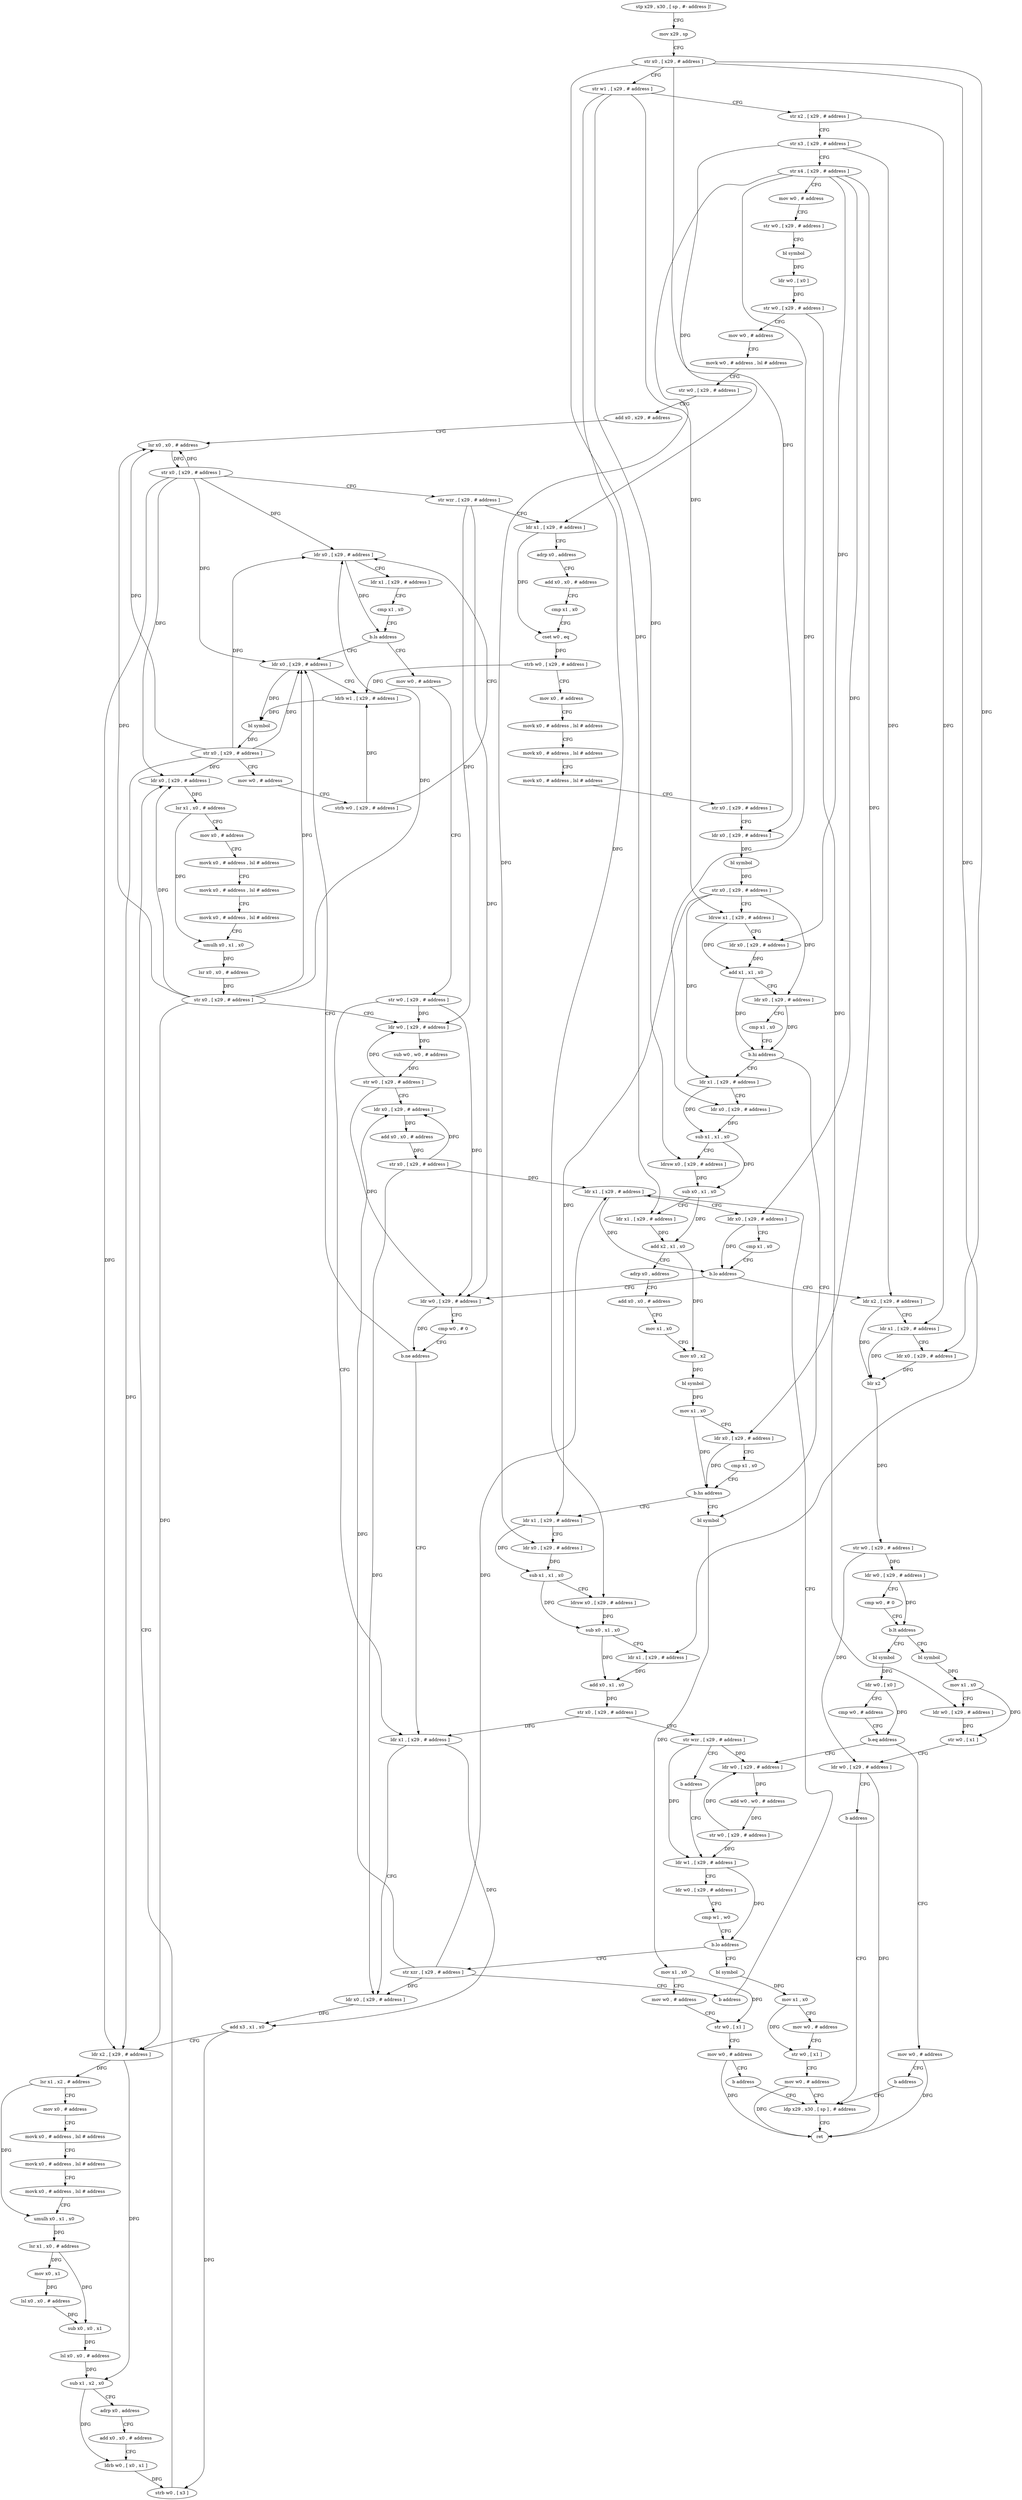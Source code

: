 digraph "func" {
"394528" [label = "stp x29 , x30 , [ sp , #- address ]!" ]
"394532" [label = "mov x29 , sp" ]
"394536" [label = "str x0 , [ x29 , # address ]" ]
"394540" [label = "str w1 , [ x29 , # address ]" ]
"394544" [label = "str x2 , [ x29 , # address ]" ]
"394548" [label = "str x3 , [ x29 , # address ]" ]
"394552" [label = "str x4 , [ x29 , # address ]" ]
"394556" [label = "mov w0 , # address" ]
"394560" [label = "str w0 , [ x29 , # address ]" ]
"394564" [label = "bl symbol" ]
"394568" [label = "ldr w0 , [ x0 ]" ]
"394572" [label = "str w0 , [ x29 , # address ]" ]
"394576" [label = "mov w0 , # address" ]
"394580" [label = "movk w0 , # address , lsl # address" ]
"394584" [label = "str w0 , [ x29 , # address ]" ]
"394588" [label = "add x0 , x29 , # address" ]
"394592" [label = "lsr x0 , x0 , # address" ]
"394596" [label = "str x0 , [ x29 , # address ]" ]
"394600" [label = "str wzr , [ x29 , # address ]" ]
"394604" [label = "ldr x1 , [ x29 , # address ]" ]
"394608" [label = "adrp x0 , address" ]
"394612" [label = "add x0 , x0 , # address" ]
"394616" [label = "cmp x1 , x0" ]
"394620" [label = "cset w0 , eq" ]
"394624" [label = "strb w0 , [ x29 , # address ]" ]
"394628" [label = "mov x0 , # address" ]
"394632" [label = "movk x0 , # address , lsl # address" ]
"394636" [label = "movk x0 , # address , lsl # address" ]
"394640" [label = "movk x0 , # address , lsl # address" ]
"394644" [label = "str x0 , [ x29 , # address ]" ]
"394648" [label = "ldr x0 , [ x29 , # address ]" ]
"394652" [label = "bl symbol" ]
"394656" [label = "str x0 , [ x29 , # address ]" ]
"394660" [label = "ldrsw x1 , [ x29 , # address ]" ]
"394664" [label = "ldr x0 , [ x29 , # address ]" ]
"394668" [label = "add x1 , x1 , x0" ]
"394672" [label = "ldr x0 , [ x29 , # address ]" ]
"394676" [label = "cmp x1 , x0" ]
"394680" [label = "b.hi address" ]
"394748" [label = "bl symbol" ]
"394684" [label = "ldr x1 , [ x29 , # address ]" ]
"394752" [label = "mov x1 , x0" ]
"394756" [label = "mov w0 , # address" ]
"394760" [label = "str w0 , [ x1 ]" ]
"394764" [label = "mov w0 , # address" ]
"394768" [label = "b address" ]
"395164" [label = "ldp x29 , x30 , [ sp ] , # address" ]
"394688" [label = "ldr x0 , [ x29 , # address ]" ]
"394692" [label = "sub x1 , x1 , x0" ]
"394696" [label = "ldrsw x0 , [ x29 , # address ]" ]
"394700" [label = "sub x0 , x1 , x0" ]
"394704" [label = "ldr x1 , [ x29 , # address ]" ]
"394708" [label = "add x2 , x1 , x0" ]
"394712" [label = "adrp x0 , address" ]
"394716" [label = "add x0 , x0 , # address" ]
"394720" [label = "mov x1 , x0" ]
"394724" [label = "mov x0 , x2" ]
"394728" [label = "bl symbol" ]
"394732" [label = "mov x1 , x0" ]
"394736" [label = "ldr x0 , [ x29 , # address ]" ]
"394740" [label = "cmp x1 , x0" ]
"394744" [label = "b.hs address" ]
"394772" [label = "ldr x1 , [ x29 , # address ]" ]
"395168" [label = "ret" ]
"394776" [label = "ldr x0 , [ x29 , # address ]" ]
"394780" [label = "sub x1 , x1 , x0" ]
"394784" [label = "ldrsw x0 , [ x29 , # address ]" ]
"394788" [label = "sub x0 , x1 , x0" ]
"394792" [label = "ldr x1 , [ x29 , # address ]" ]
"394796" [label = "add x0 , x1 , x0" ]
"394800" [label = "str x0 , [ x29 , # address ]" ]
"394804" [label = "str wzr , [ x29 , # address ]" ]
"394808" [label = "b address" ]
"395128" [label = "ldr w1 , [ x29 , # address ]" ]
"395132" [label = "ldr w0 , [ x29 , # address ]" ]
"395136" [label = "cmp w1 , w0" ]
"395140" [label = "b.lo address" ]
"394812" [label = "str xzr , [ x29 , # address ]" ]
"395144" [label = "bl symbol" ]
"394816" [label = "b address" ]
"395020" [label = "ldr x1 , [ x29 , # address ]" ]
"395148" [label = "mov x1 , x0" ]
"395152" [label = "mov w0 , # address" ]
"395156" [label = "str w0 , [ x1 ]" ]
"395160" [label = "mov w0 , # address" ]
"395024" [label = "ldr x0 , [ x29 , # address ]" ]
"395028" [label = "cmp x1 , x0" ]
"395032" [label = "b.lo address" ]
"394820" [label = "ldr w0 , [ x29 , # address ]" ]
"395036" [label = "ldr x2 , [ x29 , # address ]" ]
"394824" [label = "cmp w0 , # 0" ]
"394828" [label = "b.ne address" ]
"394880" [label = "ldr x1 , [ x29 , # address ]" ]
"394832" [label = "ldr x0 , [ x29 , # address ]" ]
"395040" [label = "ldr x1 , [ x29 , # address ]" ]
"395044" [label = "ldr x0 , [ x29 , # address ]" ]
"395048" [label = "blr x2" ]
"395052" [label = "str w0 , [ x29 , # address ]" ]
"395056" [label = "ldr w0 , [ x29 , # address ]" ]
"395060" [label = "cmp w0 , # 0" ]
"395064" [label = "b.lt address" ]
"395092" [label = "bl symbol" ]
"395068" [label = "bl symbol" ]
"394884" [label = "ldr x0 , [ x29 , # address ]" ]
"394888" [label = "add x3 , x1 , x0" ]
"394892" [label = "ldr x2 , [ x29 , # address ]" ]
"394896" [label = "lsr x1 , x2 , # address" ]
"394900" [label = "mov x0 , # address" ]
"394904" [label = "movk x0 , # address , lsl # address" ]
"394908" [label = "movk x0 , # address , lsl # address" ]
"394912" [label = "movk x0 , # address , lsl # address" ]
"394916" [label = "umulh x0 , x1 , x0" ]
"394920" [label = "lsr x1 , x0 , # address" ]
"394924" [label = "mov x0 , x1" ]
"394928" [label = "lsl x0 , x0 , # address" ]
"394932" [label = "sub x0 , x0 , x1" ]
"394936" [label = "lsl x0 , x0 , # address" ]
"394940" [label = "sub x1 , x2 , x0" ]
"394944" [label = "adrp x0 , address" ]
"394948" [label = "add x0 , x0 , # address" ]
"394952" [label = "ldrb w0 , [ x0 , x1 ]" ]
"394956" [label = "strb w0 , [ x3 ]" ]
"394960" [label = "ldr x0 , [ x29 , # address ]" ]
"394964" [label = "lsr x1 , x0 , # address" ]
"394968" [label = "mov x0 , # address" ]
"394972" [label = "movk x0 , # address , lsl # address" ]
"394976" [label = "movk x0 , # address , lsl # address" ]
"394980" [label = "movk x0 , # address , lsl # address" ]
"394984" [label = "umulh x0 , x1 , x0" ]
"394988" [label = "lsr x0 , x0 , # address" ]
"394992" [label = "str x0 , [ x29 , # address ]" ]
"394996" [label = "ldr w0 , [ x29 , # address ]" ]
"395000" [label = "sub w0 , w0 , # address" ]
"395004" [label = "str w0 , [ x29 , # address ]" ]
"395008" [label = "ldr x0 , [ x29 , # address ]" ]
"395012" [label = "add x0 , x0 , # address" ]
"395016" [label = "str x0 , [ x29 , # address ]" ]
"394836" [label = "ldrb w1 , [ x29 , # address ]" ]
"394840" [label = "bl symbol" ]
"394844" [label = "str x0 , [ x29 , # address ]" ]
"394848" [label = "mov w0 , # address" ]
"394852" [label = "strb w0 , [ x29 , # address ]" ]
"394856" [label = "ldr x0 , [ x29 , # address ]" ]
"394860" [label = "ldr x1 , [ x29 , # address ]" ]
"394864" [label = "cmp x1 , x0" ]
"394868" [label = "b.ls address" ]
"394872" [label = "mov w0 , # address" ]
"395096" [label = "ldr w0 , [ x0 ]" ]
"395100" [label = "cmp w0 , # address" ]
"395104" [label = "b.eq address" ]
"395116" [label = "ldr w0 , [ x29 , # address ]" ]
"395108" [label = "mov w0 , # address" ]
"395072" [label = "mov x1 , x0" ]
"395076" [label = "ldr w0 , [ x29 , # address ]" ]
"395080" [label = "str w0 , [ x1 ]" ]
"395084" [label = "ldr w0 , [ x29 , # address ]" ]
"395088" [label = "b address" ]
"394876" [label = "str w0 , [ x29 , # address ]" ]
"395120" [label = "add w0 , w0 , # address" ]
"395124" [label = "str w0 , [ x29 , # address ]" ]
"395112" [label = "b address" ]
"394528" -> "394532" [ label = "CFG" ]
"394532" -> "394536" [ label = "CFG" ]
"394536" -> "394540" [ label = "CFG" ]
"394536" -> "394648" [ label = "DFG" ]
"394536" -> "394704" [ label = "DFG" ]
"394536" -> "394792" [ label = "DFG" ]
"394536" -> "395044" [ label = "DFG" ]
"394540" -> "394544" [ label = "CFG" ]
"394540" -> "394660" [ label = "DFG" ]
"394540" -> "394696" [ label = "DFG" ]
"394540" -> "394784" [ label = "DFG" ]
"394544" -> "394548" [ label = "CFG" ]
"394544" -> "395040" [ label = "DFG" ]
"394548" -> "394552" [ label = "CFG" ]
"394548" -> "394604" [ label = "DFG" ]
"394548" -> "395036" [ label = "DFG" ]
"394552" -> "394556" [ label = "CFG" ]
"394552" -> "394664" [ label = "DFG" ]
"394552" -> "394688" [ label = "DFG" ]
"394552" -> "394736" [ label = "DFG" ]
"394552" -> "394776" [ label = "DFG" ]
"394552" -> "395024" [ label = "DFG" ]
"394556" -> "394560" [ label = "CFG" ]
"394560" -> "394564" [ label = "CFG" ]
"394564" -> "394568" [ label = "DFG" ]
"394568" -> "394572" [ label = "DFG" ]
"394572" -> "394576" [ label = "CFG" ]
"394572" -> "395076" [ label = "DFG" ]
"394576" -> "394580" [ label = "CFG" ]
"394580" -> "394584" [ label = "CFG" ]
"394584" -> "394588" [ label = "CFG" ]
"394588" -> "394592" [ label = "CFG" ]
"394592" -> "394596" [ label = "DFG" ]
"394596" -> "394600" [ label = "CFG" ]
"394596" -> "394592" [ label = "DFG" ]
"394596" -> "394892" [ label = "DFG" ]
"394596" -> "394960" [ label = "DFG" ]
"394596" -> "394832" [ label = "DFG" ]
"394596" -> "394856" [ label = "DFG" ]
"394600" -> "394604" [ label = "CFG" ]
"394600" -> "394820" [ label = "DFG" ]
"394600" -> "394996" [ label = "DFG" ]
"394604" -> "394608" [ label = "CFG" ]
"394604" -> "394620" [ label = "DFG" ]
"394608" -> "394612" [ label = "CFG" ]
"394612" -> "394616" [ label = "CFG" ]
"394616" -> "394620" [ label = "CFG" ]
"394620" -> "394624" [ label = "DFG" ]
"394624" -> "394628" [ label = "CFG" ]
"394624" -> "394836" [ label = "DFG" ]
"394628" -> "394632" [ label = "CFG" ]
"394632" -> "394636" [ label = "CFG" ]
"394636" -> "394640" [ label = "CFG" ]
"394640" -> "394644" [ label = "CFG" ]
"394644" -> "394648" [ label = "CFG" ]
"394648" -> "394652" [ label = "DFG" ]
"394652" -> "394656" [ label = "DFG" ]
"394656" -> "394660" [ label = "CFG" ]
"394656" -> "394672" [ label = "DFG" ]
"394656" -> "394684" [ label = "DFG" ]
"394656" -> "394772" [ label = "DFG" ]
"394660" -> "394664" [ label = "CFG" ]
"394660" -> "394668" [ label = "DFG" ]
"394664" -> "394668" [ label = "DFG" ]
"394668" -> "394672" [ label = "CFG" ]
"394668" -> "394680" [ label = "DFG" ]
"394672" -> "394676" [ label = "CFG" ]
"394672" -> "394680" [ label = "DFG" ]
"394676" -> "394680" [ label = "CFG" ]
"394680" -> "394748" [ label = "CFG" ]
"394680" -> "394684" [ label = "CFG" ]
"394748" -> "394752" [ label = "DFG" ]
"394684" -> "394688" [ label = "CFG" ]
"394684" -> "394692" [ label = "DFG" ]
"394752" -> "394756" [ label = "CFG" ]
"394752" -> "394760" [ label = "DFG" ]
"394756" -> "394760" [ label = "CFG" ]
"394760" -> "394764" [ label = "CFG" ]
"394764" -> "394768" [ label = "CFG" ]
"394764" -> "395168" [ label = "DFG" ]
"394768" -> "395164" [ label = "CFG" ]
"395164" -> "395168" [ label = "CFG" ]
"394688" -> "394692" [ label = "DFG" ]
"394692" -> "394696" [ label = "CFG" ]
"394692" -> "394700" [ label = "DFG" ]
"394696" -> "394700" [ label = "DFG" ]
"394700" -> "394704" [ label = "CFG" ]
"394700" -> "394708" [ label = "DFG" ]
"394704" -> "394708" [ label = "DFG" ]
"394708" -> "394712" [ label = "CFG" ]
"394708" -> "394724" [ label = "DFG" ]
"394712" -> "394716" [ label = "CFG" ]
"394716" -> "394720" [ label = "CFG" ]
"394720" -> "394724" [ label = "CFG" ]
"394724" -> "394728" [ label = "DFG" ]
"394728" -> "394732" [ label = "DFG" ]
"394732" -> "394736" [ label = "CFG" ]
"394732" -> "394744" [ label = "DFG" ]
"394736" -> "394740" [ label = "CFG" ]
"394736" -> "394744" [ label = "DFG" ]
"394740" -> "394744" [ label = "CFG" ]
"394744" -> "394772" [ label = "CFG" ]
"394744" -> "394748" [ label = "CFG" ]
"394772" -> "394776" [ label = "CFG" ]
"394772" -> "394780" [ label = "DFG" ]
"394776" -> "394780" [ label = "DFG" ]
"394780" -> "394784" [ label = "CFG" ]
"394780" -> "394788" [ label = "DFG" ]
"394784" -> "394788" [ label = "DFG" ]
"394788" -> "394792" [ label = "CFG" ]
"394788" -> "394796" [ label = "DFG" ]
"394792" -> "394796" [ label = "DFG" ]
"394796" -> "394800" [ label = "DFG" ]
"394800" -> "394804" [ label = "CFG" ]
"394800" -> "394880" [ label = "DFG" ]
"394804" -> "394808" [ label = "CFG" ]
"394804" -> "395128" [ label = "DFG" ]
"394804" -> "395116" [ label = "DFG" ]
"394808" -> "395128" [ label = "CFG" ]
"395128" -> "395132" [ label = "CFG" ]
"395128" -> "395140" [ label = "DFG" ]
"395132" -> "395136" [ label = "CFG" ]
"395136" -> "395140" [ label = "CFG" ]
"395140" -> "394812" [ label = "CFG" ]
"395140" -> "395144" [ label = "CFG" ]
"394812" -> "394816" [ label = "CFG" ]
"394812" -> "395020" [ label = "DFG" ]
"394812" -> "394884" [ label = "DFG" ]
"394812" -> "395008" [ label = "DFG" ]
"395144" -> "395148" [ label = "DFG" ]
"394816" -> "395020" [ label = "CFG" ]
"395020" -> "395024" [ label = "CFG" ]
"395020" -> "395032" [ label = "DFG" ]
"395148" -> "395152" [ label = "CFG" ]
"395148" -> "395156" [ label = "DFG" ]
"395152" -> "395156" [ label = "CFG" ]
"395156" -> "395160" [ label = "CFG" ]
"395160" -> "395164" [ label = "CFG" ]
"395160" -> "395168" [ label = "DFG" ]
"395024" -> "395028" [ label = "CFG" ]
"395024" -> "395032" [ label = "DFG" ]
"395028" -> "395032" [ label = "CFG" ]
"395032" -> "394820" [ label = "CFG" ]
"395032" -> "395036" [ label = "CFG" ]
"394820" -> "394824" [ label = "CFG" ]
"394820" -> "394828" [ label = "DFG" ]
"395036" -> "395040" [ label = "CFG" ]
"395036" -> "395048" [ label = "DFG" ]
"394824" -> "394828" [ label = "CFG" ]
"394828" -> "394880" [ label = "CFG" ]
"394828" -> "394832" [ label = "CFG" ]
"394880" -> "394884" [ label = "CFG" ]
"394880" -> "394888" [ label = "DFG" ]
"394832" -> "394836" [ label = "CFG" ]
"394832" -> "394840" [ label = "DFG" ]
"395040" -> "395044" [ label = "CFG" ]
"395040" -> "395048" [ label = "DFG" ]
"395044" -> "395048" [ label = "DFG" ]
"395048" -> "395052" [ label = "DFG" ]
"395052" -> "395056" [ label = "DFG" ]
"395052" -> "395084" [ label = "DFG" ]
"395056" -> "395060" [ label = "CFG" ]
"395056" -> "395064" [ label = "DFG" ]
"395060" -> "395064" [ label = "CFG" ]
"395064" -> "395092" [ label = "CFG" ]
"395064" -> "395068" [ label = "CFG" ]
"395092" -> "395096" [ label = "DFG" ]
"395068" -> "395072" [ label = "DFG" ]
"394884" -> "394888" [ label = "DFG" ]
"394888" -> "394892" [ label = "CFG" ]
"394888" -> "394956" [ label = "DFG" ]
"394892" -> "394896" [ label = "DFG" ]
"394892" -> "394940" [ label = "DFG" ]
"394896" -> "394900" [ label = "CFG" ]
"394896" -> "394916" [ label = "DFG" ]
"394900" -> "394904" [ label = "CFG" ]
"394904" -> "394908" [ label = "CFG" ]
"394908" -> "394912" [ label = "CFG" ]
"394912" -> "394916" [ label = "CFG" ]
"394916" -> "394920" [ label = "DFG" ]
"394920" -> "394924" [ label = "DFG" ]
"394920" -> "394932" [ label = "DFG" ]
"394924" -> "394928" [ label = "DFG" ]
"394928" -> "394932" [ label = "DFG" ]
"394932" -> "394936" [ label = "DFG" ]
"394936" -> "394940" [ label = "DFG" ]
"394940" -> "394944" [ label = "CFG" ]
"394940" -> "394952" [ label = "DFG" ]
"394944" -> "394948" [ label = "CFG" ]
"394948" -> "394952" [ label = "CFG" ]
"394952" -> "394956" [ label = "DFG" ]
"394956" -> "394960" [ label = "CFG" ]
"394960" -> "394964" [ label = "DFG" ]
"394964" -> "394968" [ label = "CFG" ]
"394964" -> "394984" [ label = "DFG" ]
"394968" -> "394972" [ label = "CFG" ]
"394972" -> "394976" [ label = "CFG" ]
"394976" -> "394980" [ label = "CFG" ]
"394980" -> "394984" [ label = "CFG" ]
"394984" -> "394988" [ label = "DFG" ]
"394988" -> "394992" [ label = "DFG" ]
"394992" -> "394996" [ label = "CFG" ]
"394992" -> "394592" [ label = "DFG" ]
"394992" -> "394892" [ label = "DFG" ]
"394992" -> "394960" [ label = "DFG" ]
"394992" -> "394832" [ label = "DFG" ]
"394992" -> "394856" [ label = "DFG" ]
"394996" -> "395000" [ label = "DFG" ]
"395000" -> "395004" [ label = "DFG" ]
"395004" -> "395008" [ label = "CFG" ]
"395004" -> "394820" [ label = "DFG" ]
"395004" -> "394996" [ label = "DFG" ]
"395008" -> "395012" [ label = "DFG" ]
"395012" -> "395016" [ label = "DFG" ]
"395016" -> "395020" [ label = "DFG" ]
"395016" -> "394884" [ label = "DFG" ]
"395016" -> "395008" [ label = "DFG" ]
"394836" -> "394840" [ label = "DFG" ]
"394840" -> "394844" [ label = "DFG" ]
"394844" -> "394848" [ label = "CFG" ]
"394844" -> "394592" [ label = "DFG" ]
"394844" -> "394892" [ label = "DFG" ]
"394844" -> "394960" [ label = "DFG" ]
"394844" -> "394832" [ label = "DFG" ]
"394844" -> "394856" [ label = "DFG" ]
"394848" -> "394852" [ label = "CFG" ]
"394852" -> "394856" [ label = "CFG" ]
"394852" -> "394836" [ label = "DFG" ]
"394856" -> "394860" [ label = "CFG" ]
"394856" -> "394868" [ label = "DFG" ]
"394860" -> "394864" [ label = "CFG" ]
"394864" -> "394868" [ label = "CFG" ]
"394868" -> "394832" [ label = "CFG" ]
"394868" -> "394872" [ label = "CFG" ]
"394872" -> "394876" [ label = "CFG" ]
"395096" -> "395100" [ label = "CFG" ]
"395096" -> "395104" [ label = "DFG" ]
"395100" -> "395104" [ label = "CFG" ]
"395104" -> "395116" [ label = "CFG" ]
"395104" -> "395108" [ label = "CFG" ]
"395116" -> "395120" [ label = "DFG" ]
"395108" -> "395112" [ label = "CFG" ]
"395108" -> "395168" [ label = "DFG" ]
"395072" -> "395076" [ label = "CFG" ]
"395072" -> "395080" [ label = "DFG" ]
"395076" -> "395080" [ label = "DFG" ]
"395080" -> "395084" [ label = "CFG" ]
"395084" -> "395088" [ label = "CFG" ]
"395084" -> "395168" [ label = "DFG" ]
"395088" -> "395164" [ label = "CFG" ]
"394876" -> "394880" [ label = "CFG" ]
"394876" -> "394820" [ label = "DFG" ]
"394876" -> "394996" [ label = "DFG" ]
"395120" -> "395124" [ label = "DFG" ]
"395124" -> "395128" [ label = "DFG" ]
"395124" -> "395116" [ label = "DFG" ]
"395112" -> "395164" [ label = "CFG" ]
}
